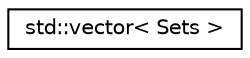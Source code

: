 digraph "Graphical Class Hierarchy"
{
  edge [fontname="Helvetica",fontsize="10",labelfontname="Helvetica",labelfontsize="10"];
  node [fontname="Helvetica",fontsize="10",shape=record];
  rankdir="LR";
  Node0 [label="std::vector\< Sets \>",height=0.2,width=0.4,color="black", fillcolor="white", style="filled",URL="$classstd_1_1vector.html"];
}
